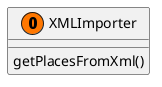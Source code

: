@startuml
'https://plantuml.com/class-diagram

class XMLImporter << (O, #FF7700) >> {
getPlacesFromXml()
}


@enduml